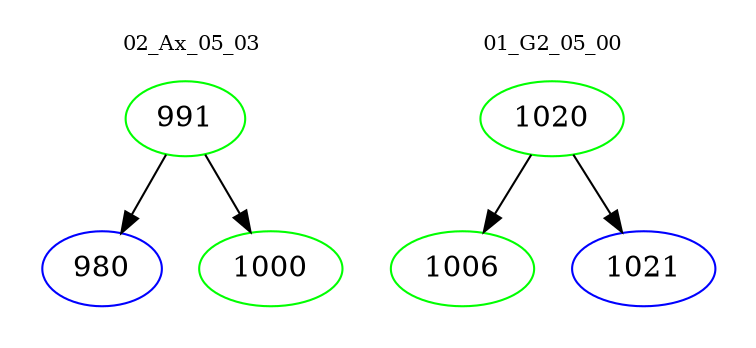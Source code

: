 digraph{
subgraph cluster_0 {
color = white
label = "02_Ax_05_03";
fontsize=10;
T0_991 [label="991", color="green"]
T0_991 -> T0_980 [color="black"]
T0_980 [label="980", color="blue"]
T0_991 -> T0_1000 [color="black"]
T0_1000 [label="1000", color="green"]
}
subgraph cluster_1 {
color = white
label = "01_G2_05_00";
fontsize=10;
T1_1020 [label="1020", color="green"]
T1_1020 -> T1_1006 [color="black"]
T1_1006 [label="1006", color="green"]
T1_1020 -> T1_1021 [color="black"]
T1_1021 [label="1021", color="blue"]
}
}
